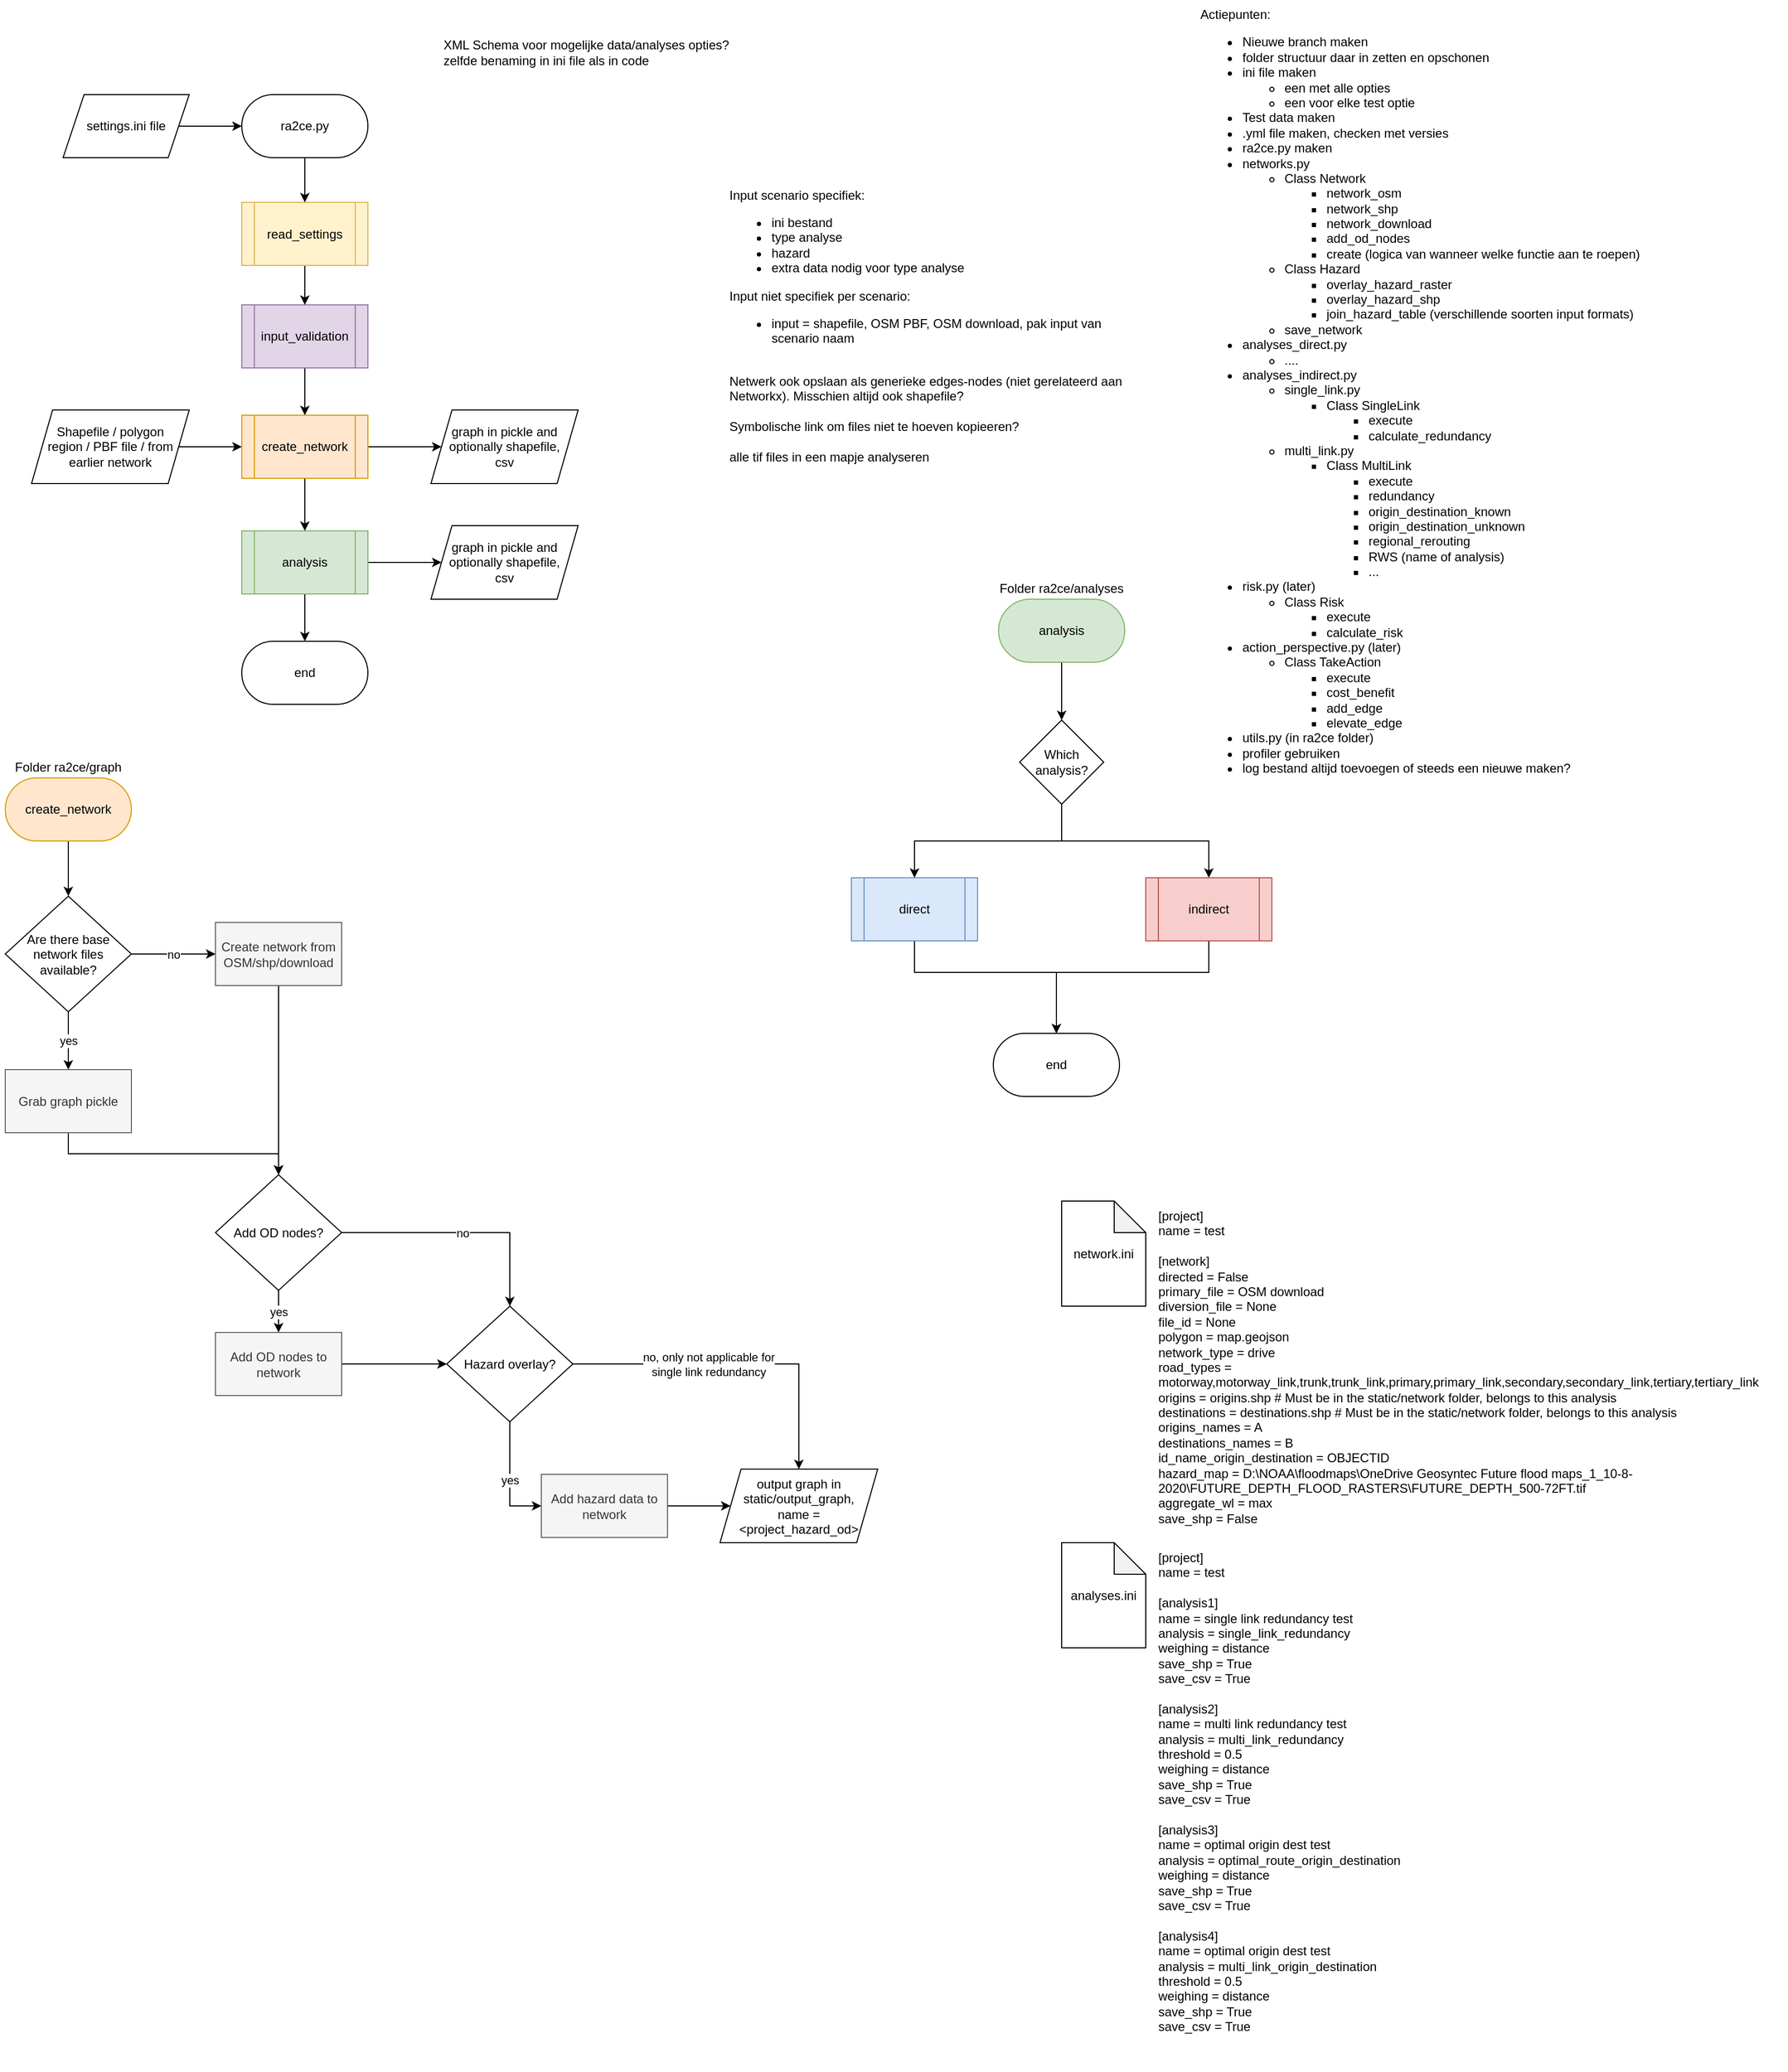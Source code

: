 <mxfile version="14.6.13" type="device"><diagram id="QRpgybWbHR6j9PtVJIHC" name="Page-1"><mxGraphModel dx="1185" dy="685" grid="1" gridSize="10" guides="1" tooltips="1" connect="1" arrows="1" fold="1" page="1" pageScale="1" pageWidth="1654" pageHeight="2336" math="0" shadow="0"><root><mxCell id="0"/><mxCell id="1" parent="0"/><mxCell id="TyvDEVeL6J-RTF0p5AF5-1" value="XML Schema voor mogelijke data/analyses opties?&lt;br&gt;zelfde benaming in ini file als in code" style="text;html=1;strokeColor=none;fillColor=none;align=left;verticalAlign=middle;whiteSpace=wrap;rounded=0;" parent="1" vertex="1"><mxGeometry x="460" y="30" width="290" height="60" as="geometry"/></mxCell><mxCell id="TyvDEVeL6J-RTF0p5AF5-5" style="edgeStyle=orthogonalEdgeStyle;rounded=0;orthogonalLoop=1;jettySize=auto;html=1;exitX=0.5;exitY=1;exitDx=0;exitDy=0;" parent="1" source="TyvDEVeL6J-RTF0p5AF5-61" target="TyvDEVeL6J-RTF0p5AF5-4" edge="1"><mxGeometry relative="1" as="geometry"/></mxCell><mxCell id="TyvDEVeL6J-RTF0p5AF5-2" value="ra2ce.py" style="rounded=1;whiteSpace=wrap;html=1;align=center;arcSize=50;" parent="1" vertex="1"><mxGeometry x="270" y="100" width="120" height="60" as="geometry"/></mxCell><mxCell id="TyvDEVeL6J-RTF0p5AF5-7" style="edgeStyle=orthogonalEdgeStyle;rounded=0;orthogonalLoop=1;jettySize=auto;html=1;exitX=0.5;exitY=1;exitDx=0;exitDy=0;" parent="1" source="TyvDEVeL6J-RTF0p5AF5-4" target="TyvDEVeL6J-RTF0p5AF5-6" edge="1"><mxGeometry relative="1" as="geometry"/></mxCell><mxCell id="TyvDEVeL6J-RTF0p5AF5-13" style="edgeStyle=orthogonalEdgeStyle;rounded=0;orthogonalLoop=1;jettySize=auto;html=1;exitX=1;exitY=0.5;exitDx=0;exitDy=0;" parent="1" source="TyvDEVeL6J-RTF0p5AF5-4" target="TyvDEVeL6J-RTF0p5AF5-12" edge="1"><mxGeometry relative="1" as="geometry"/></mxCell><mxCell id="TyvDEVeL6J-RTF0p5AF5-4" value="create_network" style="shape=process;whiteSpace=wrap;html=1;backgroundOutline=1;align=center;fillColor=#ffe6cc;strokeColor=#d79b00;" parent="1" vertex="1"><mxGeometry x="270" y="405" width="120" height="60" as="geometry"/></mxCell><mxCell id="TyvDEVeL6J-RTF0p5AF5-11" style="edgeStyle=orthogonalEdgeStyle;rounded=0;orthogonalLoop=1;jettySize=auto;html=1;exitX=0.5;exitY=1;exitDx=0;exitDy=0;" parent="1" source="TyvDEVeL6J-RTF0p5AF5-6" target="TyvDEVeL6J-RTF0p5AF5-10" edge="1"><mxGeometry relative="1" as="geometry"/></mxCell><mxCell id="TyvDEVeL6J-RTF0p5AF5-22" style="edgeStyle=orthogonalEdgeStyle;rounded=0;orthogonalLoop=1;jettySize=auto;html=1;exitX=1;exitY=0.5;exitDx=0;exitDy=0;" parent="1" source="TyvDEVeL6J-RTF0p5AF5-6" target="TyvDEVeL6J-RTF0p5AF5-21" edge="1"><mxGeometry relative="1" as="geometry"/></mxCell><mxCell id="TyvDEVeL6J-RTF0p5AF5-6" value="analysis" style="shape=process;whiteSpace=wrap;html=1;backgroundOutline=1;align=center;fillColor=#d5e8d4;strokeColor=#82b366;" parent="1" vertex="1"><mxGeometry x="270" y="515" width="120" height="60" as="geometry"/></mxCell><mxCell id="TyvDEVeL6J-RTF0p5AF5-10" value="end" style="rounded=1;whiteSpace=wrap;html=1;align=center;arcSize=50;" parent="1" vertex="1"><mxGeometry x="270" y="620" width="120" height="60" as="geometry"/></mxCell><mxCell id="TyvDEVeL6J-RTF0p5AF5-12" value="graph in pickle and optionally shapefile,&lt;br&gt;csv" style="shape=parallelogram;perimeter=parallelogramPerimeter;whiteSpace=wrap;html=1;fixedSize=1;align=center;" parent="1" vertex="1"><mxGeometry x="450" y="400" width="140" height="70" as="geometry"/></mxCell><mxCell id="TyvDEVeL6J-RTF0p5AF5-15" style="edgeStyle=orthogonalEdgeStyle;rounded=0;orthogonalLoop=1;jettySize=auto;html=1;entryX=0;entryY=0.5;entryDx=0;entryDy=0;" parent="1" source="TyvDEVeL6J-RTF0p5AF5-14" target="TyvDEVeL6J-RTF0p5AF5-4" edge="1"><mxGeometry relative="1" as="geometry"/></mxCell><mxCell id="TyvDEVeL6J-RTF0p5AF5-14" value="Shapefile / polygon &lt;br&gt;region / PBF file / from earlier network" style="shape=parallelogram;perimeter=parallelogramPerimeter;whiteSpace=wrap;html=1;fixedSize=1;align=center;" parent="1" vertex="1"><mxGeometry x="70" y="400" width="150" height="70" as="geometry"/></mxCell><mxCell id="TyvDEVeL6J-RTF0p5AF5-17" style="edgeStyle=orthogonalEdgeStyle;rounded=0;orthogonalLoop=1;jettySize=auto;html=1;exitX=1;exitY=0.5;exitDx=0;exitDy=0;entryX=0;entryY=0.5;entryDx=0;entryDy=0;" parent="1" source="TyvDEVeL6J-RTF0p5AF5-16" target="TyvDEVeL6J-RTF0p5AF5-2" edge="1"><mxGeometry relative="1" as="geometry"/></mxCell><mxCell id="TyvDEVeL6J-RTF0p5AF5-16" value="settings.ini file" style="shape=parallelogram;perimeter=parallelogramPerimeter;whiteSpace=wrap;html=1;fixedSize=1;align=center;" parent="1" vertex="1"><mxGeometry x="100" y="100" width="120" height="60" as="geometry"/></mxCell><mxCell id="TyvDEVeL6J-RTF0p5AF5-24" style="edgeStyle=orthogonalEdgeStyle;rounded=0;orthogonalLoop=1;jettySize=auto;html=1;exitX=0.5;exitY=1;exitDx=0;exitDy=0;" parent="1" source="TyvDEVeL6J-RTF0p5AF5-18" target="TyvDEVeL6J-RTF0p5AF5-26" edge="1"><mxGeometry relative="1" as="geometry"><mxPoint x="105" y="867.5" as="targetPoint"/></mxGeometry></mxCell><mxCell id="TyvDEVeL6J-RTF0p5AF5-18" value="create_network" style="rounded=1;whiteSpace=wrap;html=1;align=center;arcSize=50;fillColor=#ffe6cc;strokeColor=#d79b00;" parent="1" vertex="1"><mxGeometry x="45" y="750" width="120" height="60" as="geometry"/></mxCell><mxCell id="TyvDEVeL6J-RTF0p5AF5-53" style="edgeStyle=orthogonalEdgeStyle;rounded=0;orthogonalLoop=1;jettySize=auto;html=1;entryX=0.5;entryY=0;entryDx=0;entryDy=0;" parent="1" source="TyvDEVeL6J-RTF0p5AF5-19" target="TyvDEVeL6J-RTF0p5AF5-51" edge="1"><mxGeometry relative="1" as="geometry"/></mxCell><mxCell id="TyvDEVeL6J-RTF0p5AF5-19" value="analysis" style="rounded=1;whiteSpace=wrap;html=1;align=center;arcSize=50;fillColor=#d5e8d4;strokeColor=#82b366;" parent="1" vertex="1"><mxGeometry x="990" y="580" width="120" height="60" as="geometry"/></mxCell><mxCell id="TyvDEVeL6J-RTF0p5AF5-20" value="Input scenario specifiek:&lt;br&gt;&lt;ul&gt;&lt;li&gt;ini bestand&lt;/li&gt;&lt;li&gt;type analyse&lt;/li&gt;&lt;li&gt;hazard&lt;/li&gt;&lt;li&gt;extra data nodig voor type analyse&lt;/li&gt;&lt;/ul&gt;&lt;div&gt;Input niet specifiek per scenario:&lt;/div&gt;&lt;div&gt;&lt;ul&gt;&lt;li&gt;input = shapefile, OSM PBF, OSM download, pak input van scenario naam&lt;/li&gt;&lt;/ul&gt;&lt;div&gt;&lt;br&gt;&lt;/div&gt;&lt;/div&gt;&lt;div&gt;Netwerk ook opslaan als generieke edges-nodes (niet gerelateerd aan Networkx). Misschien altijd ook shapefile?&lt;/div&gt;&lt;div&gt;&lt;br&gt;&lt;/div&gt;&lt;div&gt;Symbolische link om files niet te hoeven kopieeren?&lt;/div&gt;&lt;div&gt;&lt;br&gt;&lt;/div&gt;&lt;div&gt;alle tif files in een mapje analyseren&lt;/div&gt;" style="text;html=1;strokeColor=none;fillColor=none;align=left;verticalAlign=middle;whiteSpace=wrap;rounded=0;" parent="1" vertex="1"><mxGeometry x="732" y="130" width="383" height="380" as="geometry"/></mxCell><mxCell id="TyvDEVeL6J-RTF0p5AF5-21" value="graph in pickle and optionally shapefile,&lt;br&gt;csv" style="shape=parallelogram;perimeter=parallelogramPerimeter;whiteSpace=wrap;html=1;fixedSize=1;align=center;" parent="1" vertex="1"><mxGeometry x="450" y="510" width="140" height="70" as="geometry"/></mxCell><mxCell id="TyvDEVeL6J-RTF0p5AF5-33" value="no" style="edgeStyle=orthogonalEdgeStyle;rounded=0;orthogonalLoop=1;jettySize=auto;html=1;exitX=1;exitY=0.5;exitDx=0;exitDy=0;" parent="1" source="TyvDEVeL6J-RTF0p5AF5-26" target="TyvDEVeL6J-RTF0p5AF5-32" edge="1"><mxGeometry relative="1" as="geometry"/></mxCell><mxCell id="TyvDEVeL6J-RTF0p5AF5-35" value="yes" style="edgeStyle=orthogonalEdgeStyle;rounded=0;orthogonalLoop=1;jettySize=auto;html=1;exitX=0.5;exitY=1;exitDx=0;exitDy=0;" parent="1" source="TyvDEVeL6J-RTF0p5AF5-26" target="TyvDEVeL6J-RTF0p5AF5-34" edge="1"><mxGeometry relative="1" as="geometry"/></mxCell><mxCell id="TyvDEVeL6J-RTF0p5AF5-26" value="Are there base network files available?" style="rhombus;whiteSpace=wrap;html=1;align=center;" parent="1" vertex="1"><mxGeometry x="45" y="862.5" width="120" height="110" as="geometry"/></mxCell><mxCell id="TyvDEVeL6J-RTF0p5AF5-39" value="yes" style="edgeStyle=orthogonalEdgeStyle;rounded=0;orthogonalLoop=1;jettySize=auto;html=1;exitX=0.5;exitY=1;exitDx=0;exitDy=0;" parent="1" source="TyvDEVeL6J-RTF0p5AF5-28" target="TyvDEVeL6J-RTF0p5AF5-38" edge="1"><mxGeometry relative="1" as="geometry"/></mxCell><mxCell id="TyvDEVeL6J-RTF0p5AF5-40" value="no" style="edgeStyle=orthogonalEdgeStyle;rounded=0;orthogonalLoop=1;jettySize=auto;html=1;exitX=1;exitY=0.5;exitDx=0;exitDy=0;entryX=0.5;entryY=0;entryDx=0;entryDy=0;" parent="1" source="TyvDEVeL6J-RTF0p5AF5-28" target="TyvDEVeL6J-RTF0p5AF5-30" edge="1"><mxGeometry relative="1" as="geometry"/></mxCell><mxCell id="TyvDEVeL6J-RTF0p5AF5-28" value="Add OD nodes?" style="rhombus;whiteSpace=wrap;html=1;align=center;" parent="1" vertex="1"><mxGeometry x="245" y="1127.5" width="120" height="110" as="geometry"/></mxCell><mxCell id="TyvDEVeL6J-RTF0p5AF5-46" value="no, only not applicable for &lt;br&gt;single link redundancy" style="edgeStyle=orthogonalEdgeStyle;rounded=0;orthogonalLoop=1;jettySize=auto;html=1;exitX=1;exitY=0.5;exitDx=0;exitDy=0;entryX=0.5;entryY=0;entryDx=0;entryDy=0;" parent="1" source="TyvDEVeL6J-RTF0p5AF5-30" target="TyvDEVeL6J-RTF0p5AF5-42" edge="1"><mxGeometry x="-0.175" relative="1" as="geometry"><mxPoint x="-1" as="offset"/></mxGeometry></mxCell><mxCell id="TyvDEVeL6J-RTF0p5AF5-30" value="Hazard overlay?" style="rhombus;whiteSpace=wrap;html=1;align=center;" parent="1" vertex="1"><mxGeometry x="465" y="1252.5" width="120" height="110" as="geometry"/></mxCell><mxCell id="TyvDEVeL6J-RTF0p5AF5-37" style="edgeStyle=orthogonalEdgeStyle;rounded=0;orthogonalLoop=1;jettySize=auto;html=1;" parent="1" source="TyvDEVeL6J-RTF0p5AF5-32" target="TyvDEVeL6J-RTF0p5AF5-28" edge="1"><mxGeometry relative="1" as="geometry"><mxPoint x="305" y="1117.5" as="targetPoint"/></mxGeometry></mxCell><mxCell id="TyvDEVeL6J-RTF0p5AF5-32" value="Create network from OSM/shp/download" style="rounded=0;whiteSpace=wrap;html=1;align=center;fillColor=#f5f5f5;strokeColor=#666666;fontColor=#333333;" parent="1" vertex="1"><mxGeometry x="245" y="887.5" width="120" height="60" as="geometry"/></mxCell><mxCell id="TyvDEVeL6J-RTF0p5AF5-36" style="edgeStyle=orthogonalEdgeStyle;rounded=0;orthogonalLoop=1;jettySize=auto;html=1;exitX=0.5;exitY=1;exitDx=0;exitDy=0;" parent="1" source="TyvDEVeL6J-RTF0p5AF5-34" target="TyvDEVeL6J-RTF0p5AF5-28" edge="1"><mxGeometry relative="1" as="geometry"/></mxCell><mxCell id="TyvDEVeL6J-RTF0p5AF5-34" value="Grab graph pickle" style="rounded=0;whiteSpace=wrap;html=1;align=center;fillColor=#f5f5f5;strokeColor=#666666;fontColor=#333333;" parent="1" vertex="1"><mxGeometry x="45" y="1027.5" width="120" height="60" as="geometry"/></mxCell><mxCell id="TyvDEVeL6J-RTF0p5AF5-41" style="edgeStyle=orthogonalEdgeStyle;rounded=0;orthogonalLoop=1;jettySize=auto;html=1;exitX=1;exitY=0.5;exitDx=0;exitDy=0;" parent="1" source="TyvDEVeL6J-RTF0p5AF5-38" target="TyvDEVeL6J-RTF0p5AF5-30" edge="1"><mxGeometry relative="1" as="geometry"/></mxCell><mxCell id="TyvDEVeL6J-RTF0p5AF5-38" value="Add OD nodes to network" style="rounded=0;whiteSpace=wrap;html=1;align=center;fillColor=#f5f5f5;strokeColor=#666666;fontColor=#333333;" parent="1" vertex="1"><mxGeometry x="245" y="1277.5" width="120" height="60" as="geometry"/></mxCell><mxCell id="TyvDEVeL6J-RTF0p5AF5-42" value="output graph in static/output_graph, &lt;br&gt;name = &amp;lt;project_hazard_od&amp;gt;" style="shape=parallelogram;perimeter=parallelogramPerimeter;whiteSpace=wrap;html=1;fixedSize=1;align=center;" parent="1" vertex="1"><mxGeometry x="725" y="1407.5" width="150" height="70" as="geometry"/></mxCell><mxCell id="TyvDEVeL6J-RTF0p5AF5-47" style="edgeStyle=orthogonalEdgeStyle;rounded=0;orthogonalLoop=1;jettySize=auto;html=1;exitX=1;exitY=0.5;exitDx=0;exitDy=0;entryX=0;entryY=0.5;entryDx=0;entryDy=0;" parent="1" source="TyvDEVeL6J-RTF0p5AF5-44" target="TyvDEVeL6J-RTF0p5AF5-42" edge="1"><mxGeometry relative="1" as="geometry"/></mxCell><mxCell id="TyvDEVeL6J-RTF0p5AF5-44" value="Add hazard data to network" style="rounded=0;whiteSpace=wrap;html=1;align=center;fillColor=#f5f5f5;strokeColor=#666666;fontColor=#333333;" parent="1" vertex="1"><mxGeometry x="555" y="1412.5" width="120" height="60" as="geometry"/></mxCell><mxCell id="TyvDEVeL6J-RTF0p5AF5-45" value="yes" style="edgeStyle=orthogonalEdgeStyle;rounded=0;orthogonalLoop=1;jettySize=auto;html=1;exitX=0.5;exitY=1;exitDx=0;exitDy=0;entryX=0;entryY=0.5;entryDx=0;entryDy=0;" parent="1" source="TyvDEVeL6J-RTF0p5AF5-30" target="TyvDEVeL6J-RTF0p5AF5-44" edge="1"><mxGeometry relative="1" as="geometry"><mxPoint x="525" y="1362.5" as="sourcePoint"/><mxPoint x="665" y="1417.5" as="targetPoint"/><Array as="points"/></mxGeometry></mxCell><mxCell id="TyvDEVeL6J-RTF0p5AF5-48" value="Folder ra2ce/graph" style="text;html=1;strokeColor=none;fillColor=none;align=center;verticalAlign=middle;whiteSpace=wrap;rounded=0;" parent="1" vertex="1"><mxGeometry x="40" y="730" width="130" height="20" as="geometry"/></mxCell><mxCell id="TyvDEVeL6J-RTF0p5AF5-49" value="Folder ra2ce/analyses" style="text;html=1;strokeColor=none;fillColor=none;align=center;verticalAlign=middle;whiteSpace=wrap;rounded=0;" parent="1" vertex="1"><mxGeometry x="985" y="560" width="130" height="20" as="geometry"/></mxCell><mxCell id="TyvDEVeL6J-RTF0p5AF5-58" style="edgeStyle=orthogonalEdgeStyle;rounded=0;orthogonalLoop=1;jettySize=auto;html=1;exitX=0.5;exitY=1;exitDx=0;exitDy=0;entryX=0.5;entryY=0;entryDx=0;entryDy=0;" parent="1" source="TyvDEVeL6J-RTF0p5AF5-50" target="TyvDEVeL6J-RTF0p5AF5-57" edge="1"><mxGeometry relative="1" as="geometry"><Array as="points"><mxPoint x="910" y="935"/><mxPoint x="1045" y="935"/></Array></mxGeometry></mxCell><mxCell id="TyvDEVeL6J-RTF0p5AF5-50" value="direct" style="shape=process;whiteSpace=wrap;html=1;backgroundOutline=1;align=center;fillColor=#dae8fc;strokeColor=#6c8ebf;" parent="1" vertex="1"><mxGeometry x="850" y="845" width="120" height="60" as="geometry"/></mxCell><mxCell id="TyvDEVeL6J-RTF0p5AF5-55" style="edgeStyle=orthogonalEdgeStyle;rounded=0;orthogonalLoop=1;jettySize=auto;html=1;exitX=0.5;exitY=1;exitDx=0;exitDy=0;entryX=0.5;entryY=0;entryDx=0;entryDy=0;" parent="1" source="TyvDEVeL6J-RTF0p5AF5-51" target="TyvDEVeL6J-RTF0p5AF5-50" edge="1"><mxGeometry relative="1" as="geometry"/></mxCell><mxCell id="TyvDEVeL6J-RTF0p5AF5-56" style="edgeStyle=orthogonalEdgeStyle;rounded=0;orthogonalLoop=1;jettySize=auto;html=1;exitX=0.5;exitY=1;exitDx=0;exitDy=0;entryX=0.5;entryY=0;entryDx=0;entryDy=0;" parent="1" source="TyvDEVeL6J-RTF0p5AF5-51" target="TyvDEVeL6J-RTF0p5AF5-54" edge="1"><mxGeometry relative="1" as="geometry"/></mxCell><mxCell id="TyvDEVeL6J-RTF0p5AF5-51" value="Which analysis?" style="rhombus;whiteSpace=wrap;html=1;align=center;" parent="1" vertex="1"><mxGeometry x="1010" y="695" width="80" height="80" as="geometry"/></mxCell><mxCell id="TyvDEVeL6J-RTF0p5AF5-59" style="edgeStyle=orthogonalEdgeStyle;rounded=0;orthogonalLoop=1;jettySize=auto;html=1;exitX=0.5;exitY=1;exitDx=0;exitDy=0;" parent="1" source="TyvDEVeL6J-RTF0p5AF5-54" target="TyvDEVeL6J-RTF0p5AF5-57" edge="1"><mxGeometry relative="1" as="geometry"><Array as="points"><mxPoint x="1190" y="935"/><mxPoint x="1045" y="935"/></Array></mxGeometry></mxCell><mxCell id="TyvDEVeL6J-RTF0p5AF5-54" value="indirect" style="shape=process;whiteSpace=wrap;html=1;backgroundOutline=1;align=center;fillColor=#f8cecc;strokeColor=#b85450;" parent="1" vertex="1"><mxGeometry x="1130" y="845" width="120" height="60" as="geometry"/></mxCell><mxCell id="TyvDEVeL6J-RTF0p5AF5-57" value="end" style="rounded=1;whiteSpace=wrap;html=1;align=center;arcSize=50;" parent="1" vertex="1"><mxGeometry x="985" y="993" width="120" height="60" as="geometry"/></mxCell><mxCell id="TyvDEVeL6J-RTF0p5AF5-60" value="&lt;div&gt;Actiepunten:&lt;/div&gt;&lt;ul&gt;&lt;li&gt;Nieuwe branch maken&lt;/li&gt;&lt;li&gt;folder structuur daar in zetten en opschonen&lt;/li&gt;&lt;li&gt;ini file maken&lt;/li&gt;&lt;ul&gt;&lt;li&gt;een met alle opties&lt;/li&gt;&lt;li&gt;een voor elke test optie&lt;/li&gt;&lt;/ul&gt;&lt;li&gt;Test data maken&lt;/li&gt;&lt;li&gt;.yml file maken, checken met versies&lt;/li&gt;&lt;li&gt;ra2ce.py maken&lt;/li&gt;&lt;li&gt;networks.py&lt;/li&gt;&lt;ul&gt;&lt;li&gt;Class Network&lt;/li&gt;&lt;ul&gt;&lt;li&gt;network_osm&lt;/li&gt;&lt;li&gt;network_shp&lt;/li&gt;&lt;li&gt;network_download&lt;/li&gt;&lt;li&gt;add_od_nodes&lt;/li&gt;&lt;li&gt;create (logica van wanneer welke functie aan te roepen)&lt;/li&gt;&lt;/ul&gt;&lt;li&gt;Class Hazard&lt;/li&gt;&lt;ul&gt;&lt;li&gt;overlay_hazard_raster&lt;/li&gt;&lt;li&gt;overlay_hazard_shp&lt;/li&gt;&lt;li&gt;join_hazard_table (verschillende soorten input formats)&lt;/li&gt;&lt;/ul&gt;&lt;li&gt;save_network&lt;/li&gt;&lt;/ul&gt;&lt;li&gt;analyses_direct.py&lt;/li&gt;&lt;ul&gt;&lt;li&gt;....&lt;/li&gt;&lt;/ul&gt;&lt;li&gt;analyses_indirect.py&lt;/li&gt;&lt;ul&gt;&lt;li&gt;single_link.py&lt;/li&gt;&lt;ul&gt;&lt;li&gt;Class SingleLink&lt;/li&gt;&lt;ul&gt;&lt;li&gt;execute&lt;/li&gt;&lt;li&gt;calculate_redundancy&lt;/li&gt;&lt;/ul&gt;&lt;/ul&gt;&lt;li&gt;multi_link.py&lt;/li&gt;&lt;ul&gt;&lt;li&gt;Class MultiLink&lt;/li&gt;&lt;ul&gt;&lt;li&gt;execute&lt;/li&gt;&lt;li&gt;redundancy&lt;/li&gt;&lt;li&gt;origin_destination_known&lt;/li&gt;&lt;li&gt;origin_destination_unknown&lt;/li&gt;&lt;li&gt;regional_rerouting&lt;/li&gt;&lt;li&gt;RWS (name of analysis)&lt;/li&gt;&lt;li&gt;...&lt;/li&gt;&lt;/ul&gt;&lt;/ul&gt;&lt;/ul&gt;&lt;li&gt;risk.py (later)&lt;/li&gt;&lt;ul&gt;&lt;li&gt;Class Risk&lt;/li&gt;&lt;ul&gt;&lt;li&gt;execute&lt;/li&gt;&lt;li&gt;calculate_risk&lt;/li&gt;&lt;/ul&gt;&lt;/ul&gt;&lt;li&gt;action_perspective.py (later)&lt;/li&gt;&lt;ul&gt;&lt;li&gt;Class TakeAction&lt;/li&gt;&lt;ul&gt;&lt;li&gt;execute&lt;/li&gt;&lt;li&gt;cost_benefit&lt;/li&gt;&lt;li&gt;add_edge&lt;/li&gt;&lt;li&gt;elevate_edge&lt;/li&gt;&lt;/ul&gt;&lt;/ul&gt;&lt;li&gt;utils.py (in ra2ce folder)&lt;/li&gt;&lt;li&gt;profiler gebruiken&lt;/li&gt;&lt;li&gt;log bestand altijd toevoegen of steeds een nieuwe maken?&lt;/li&gt;&lt;/ul&gt;" style="text;html=1;strokeColor=none;fillColor=none;align=left;verticalAlign=top;whiteSpace=wrap;rounded=0;" parent="1" vertex="1"><mxGeometry x="1180" y="10" width="463" height="780" as="geometry"/></mxCell><mxCell id="TyvDEVeL6J-RTF0p5AF5-61" value="input_validation" style="shape=process;whiteSpace=wrap;html=1;backgroundOutline=1;align=center;fillColor=#e1d5e7;strokeColor=#9673a6;" parent="1" vertex="1"><mxGeometry x="270" y="300" width="120" height="60" as="geometry"/></mxCell><mxCell id="TyvDEVeL6J-RTF0p5AF5-62" style="edgeStyle=orthogonalEdgeStyle;rounded=0;orthogonalLoop=1;jettySize=auto;html=1;exitX=0.5;exitY=1;exitDx=0;exitDy=0;startArrow=none;" parent="1" source="7SdNB8GtmqeR0CPyUNRa-1" target="TyvDEVeL6J-RTF0p5AF5-61" edge="1"><mxGeometry relative="1" as="geometry"><mxPoint x="330" y="160" as="sourcePoint"/><mxPoint x="330" y="325" as="targetPoint"/></mxGeometry></mxCell><mxCell id="7SdNB8GtmqeR0CPyUNRa-1" value="read_settings" style="shape=process;whiteSpace=wrap;html=1;backgroundOutline=1;fillColor=#fff2cc;strokeColor=#d6b656;" parent="1" vertex="1"><mxGeometry x="270" y="202.5" width="120" height="60" as="geometry"/></mxCell><mxCell id="7SdNB8GtmqeR0CPyUNRa-2" value="" style="edgeStyle=orthogonalEdgeStyle;rounded=0;orthogonalLoop=1;jettySize=auto;html=1;exitX=0.5;exitY=1;exitDx=0;exitDy=0;endArrow=classic;endFill=1;" parent="1" source="TyvDEVeL6J-RTF0p5AF5-2" target="7SdNB8GtmqeR0CPyUNRa-1" edge="1"><mxGeometry relative="1" as="geometry"><mxPoint x="330.0" y="160" as="sourcePoint"/><mxPoint x="330.0" y="280" as="targetPoint"/></mxGeometry></mxCell><mxCell id="jsiyWapIcvpc3aeCy0Bo-1" value="network.ini" style="shape=note;whiteSpace=wrap;html=1;backgroundOutline=1;darkOpacity=0.05;" vertex="1" parent="1"><mxGeometry x="1050" y="1152.5" width="80" height="100" as="geometry"/></mxCell><mxCell id="jsiyWapIcvpc3aeCy0Bo-2" value="analyses.ini" style="shape=note;whiteSpace=wrap;html=1;backgroundOutline=1;darkOpacity=0.05;" vertex="1" parent="1"><mxGeometry x="1050" y="1477.5" width="80" height="100" as="geometry"/></mxCell><mxCell id="jsiyWapIcvpc3aeCy0Bo-3" value="[project]&lt;br&gt;name = test&lt;br&gt;&lt;br&gt;[network]&lt;br&gt;&lt;div&gt;directed = False&lt;/div&gt;&lt;div&gt;primary_file = OSM download&lt;/div&gt;&lt;div&gt;diversion_file = None&lt;/div&gt;&lt;div&gt;file_id = None&lt;/div&gt;&lt;div&gt;polygon = map.geojson&lt;/div&gt;&lt;div&gt;network_type = drive&lt;/div&gt;&lt;div&gt;road_types = motorway,motorway_link,trunk,trunk_link,primary,primary_link,secondary,secondary_link,tertiary,tertiary_link&lt;/div&gt;&lt;div&gt;&lt;div&gt;origins = origins.shp # Must be in the static/network folder, belongs to this analysis&lt;/div&gt;&lt;div&gt;destinations = destinations.shp # Must be in the static/network folder, belongs to this analysis&lt;/div&gt;&lt;/div&gt;&lt;div&gt;&lt;div&gt;origins_names = A&lt;/div&gt;&lt;div&gt;destinations_names = B&lt;/div&gt;&lt;/div&gt;&lt;div&gt;id_name_origin_destination = OBJECTID&lt;br&gt;&lt;/div&gt;&lt;div&gt;hazard_map = D:\NOAA\floodmaps\OneDrive Geosyntec Future flood maps_1_10-8-2020\FUTURE_DEPTH_FLOOD_RASTERS\FUTURE_DEPTH_500-72FT.tif&lt;br&gt;&lt;/div&gt;&lt;div&gt;aggregate_wl = max&lt;br&gt;&lt;/div&gt;&lt;div&gt;save_shp = False&lt;/div&gt;" style="text;html=1;strokeColor=none;fillColor=none;align=left;verticalAlign=top;whiteSpace=wrap;rounded=0;" vertex="1" parent="1"><mxGeometry x="1140" y="1152.5" width="600" height="307.5" as="geometry"/></mxCell><mxCell id="jsiyWapIcvpc3aeCy0Bo-4" value="[project]&lt;br&gt;name = test&lt;br&gt;&lt;br&gt;&lt;div&gt;[analysis1]&lt;/div&gt;&lt;div&gt;name = single link redundancy test&lt;/div&gt;&lt;div&gt;analysis = single_link_redundancy&lt;/div&gt;&lt;div&gt;weighing = distance&lt;/div&gt;&lt;div&gt;save_shp = True&lt;/div&gt;&lt;div&gt;save_csv = True&lt;/div&gt;&lt;div&gt;&lt;br&gt;&lt;/div&gt;&lt;div&gt;[analysis2]&lt;/div&gt;&lt;div&gt;name = multi link redundancy test&lt;/div&gt;&lt;div&gt;analysis = multi_link_redundancy&lt;/div&gt;&lt;div&gt;threshold = 0.5&lt;/div&gt;&lt;div&gt;weighing = distance&lt;/div&gt;&lt;div&gt;save_shp = True&lt;/div&gt;&lt;div&gt;save_csv = True&lt;/div&gt;&lt;div&gt;&lt;br&gt;&lt;/div&gt;&lt;div&gt;[analysis3]&lt;/div&gt;&lt;div&gt;name = optimal origin dest test&lt;/div&gt;&lt;div&gt;analysis = optimal_route_origin_destination&lt;/div&gt;&lt;div&gt;weighing = distance&lt;/div&gt;&lt;div&gt;save_shp = True&lt;/div&gt;&lt;div&gt;save_csv = True&lt;/div&gt;&lt;div&gt;&lt;br&gt;&lt;/div&gt;&lt;div&gt;[analysis4]&lt;/div&gt;&lt;div&gt;name = optimal origin dest test&lt;/div&gt;&lt;div&gt;analysis = multi_link_origin_destination&lt;/div&gt;&lt;div&gt;threshold = 0.5&lt;/div&gt;&lt;div&gt;weighing = distance&lt;/div&gt;&lt;div&gt;save_shp = True&lt;/div&gt;&lt;div&gt;save_csv = True&lt;/div&gt;" style="text;html=1;strokeColor=none;fillColor=none;align=left;verticalAlign=top;whiteSpace=wrap;rounded=0;" vertex="1" parent="1"><mxGeometry x="1140" y="1477.5" width="270" height="502.5" as="geometry"/></mxCell></root></mxGraphModel></diagram></mxfile>